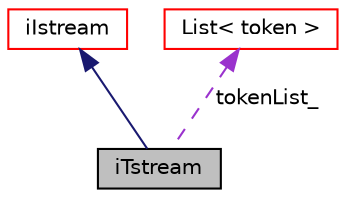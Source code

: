 digraph "iTstream"
{
 // LATEX_PDF_SIZE
  edge [fontname="Helvetica",fontsize="10",labelfontname="Helvetica",labelfontsize="10"];
  node [fontname="Helvetica",fontsize="10",shape=record];
  Node1 [label="iTstream",height=0.2,width=0.4,color="black", fillcolor="grey75", style="filled", fontcolor="black",tooltip="Input token stream."];
  Node2 -> Node1 [dir="back",color="midnightblue",fontsize="10",style="solid",fontname="Helvetica"];
  Node2 [label="iIstream",height=0.2,width=0.4,color="red", fillcolor="white", style="filled",URL="$classpFlow_1_1iIstream.html",tooltip="Interface class for any input stream"];
  Node6 -> Node1 [dir="back",color="darkorchid3",fontsize="10",style="dashed",label=" tokenList_" ,fontname="Helvetica"];
  Node6 [label="List\< token \>",height=0.2,width=0.4,color="red", fillcolor="white", style="filled",URL="$classpFlow_1_1List.html",tooltip=" "];
}
